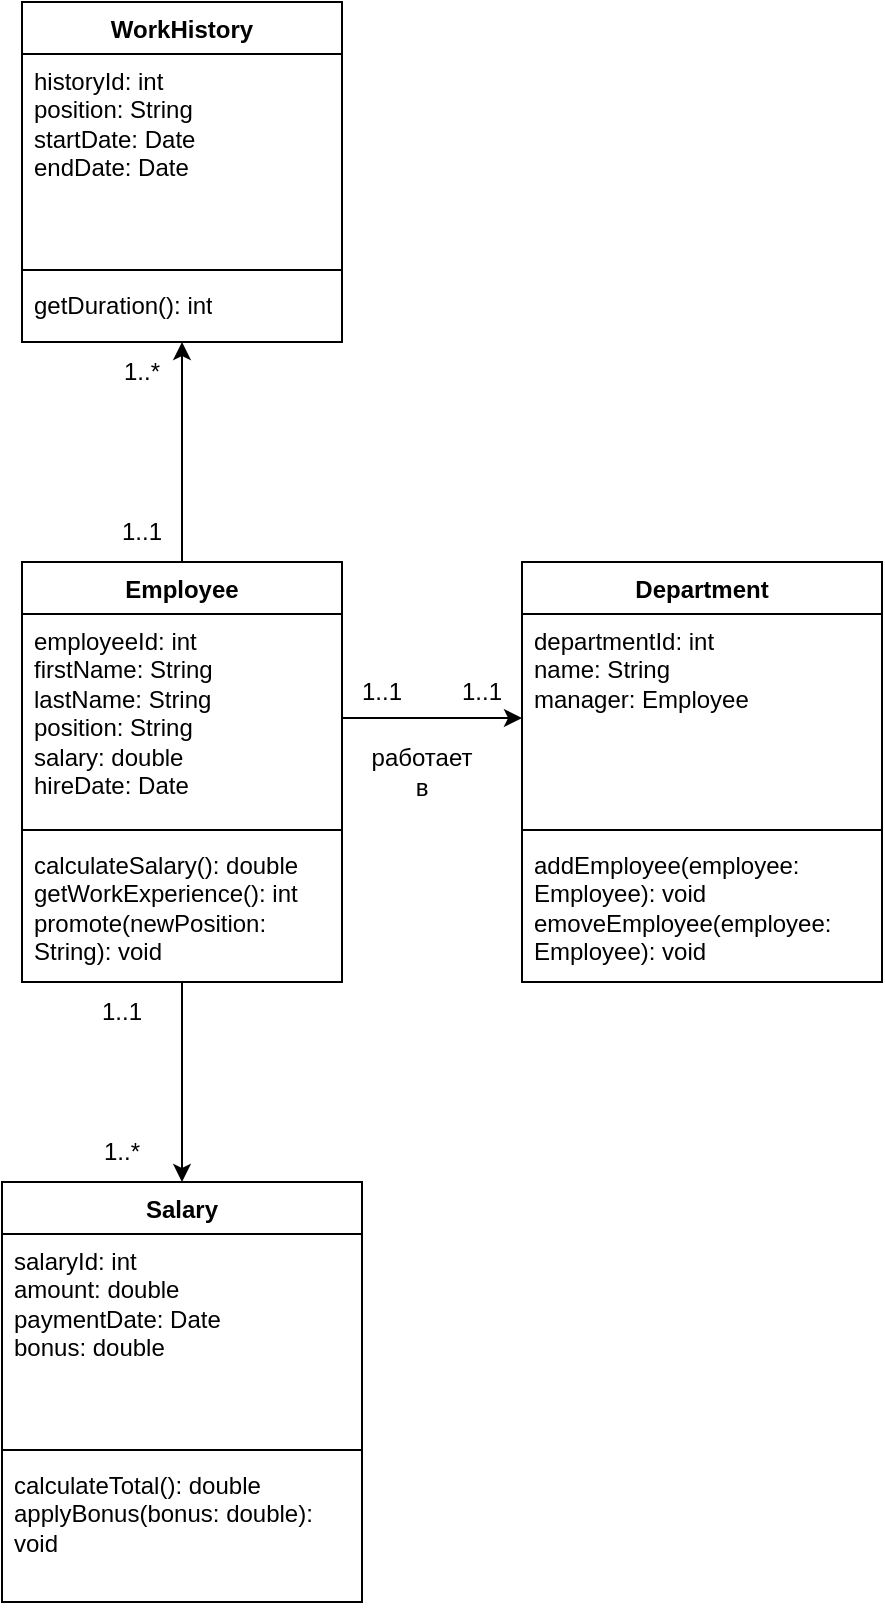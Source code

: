 <mxfile version="28.2.7">
  <diagram name="Страница — 1" id="9SJCnznICadPB8DR5V3s">
    <mxGraphModel dx="455" dy="1028" grid="1" gridSize="10" guides="1" tooltips="1" connect="1" arrows="1" fold="1" page="1" pageScale="1" pageWidth="827" pageHeight="1169" math="0" shadow="0">
      <root>
        <mxCell id="0" />
        <mxCell id="1" parent="0" />
        <mxCell id="bgdgGNUlHinSWnaCxkcL-25" style="edgeStyle=orthogonalEdgeStyle;rounded=0;orthogonalLoop=1;jettySize=auto;html=1;entryX=0.5;entryY=0;entryDx=0;entryDy=0;" edge="1" parent="1" source="bgdgGNUlHinSWnaCxkcL-5" target="bgdgGNUlHinSWnaCxkcL-13">
          <mxGeometry relative="1" as="geometry" />
        </mxCell>
        <mxCell id="bgdgGNUlHinSWnaCxkcL-28" style="edgeStyle=orthogonalEdgeStyle;rounded=0;orthogonalLoop=1;jettySize=auto;html=1;" edge="1" parent="1" source="bgdgGNUlHinSWnaCxkcL-5" target="bgdgGNUlHinSWnaCxkcL-17">
          <mxGeometry relative="1" as="geometry" />
        </mxCell>
        <mxCell id="bgdgGNUlHinSWnaCxkcL-5" value="Employee" style="swimlane;fontStyle=1;align=center;verticalAlign=top;childLayout=stackLayout;horizontal=1;startSize=26;horizontalStack=0;resizeParent=1;resizeParentMax=0;resizeLast=0;collapsible=1;marginBottom=0;whiteSpace=wrap;html=1;" vertex="1" parent="1">
          <mxGeometry x="60" y="340" width="160" height="210" as="geometry" />
        </mxCell>
        <mxCell id="bgdgGNUlHinSWnaCxkcL-6" value="&lt;div&gt;employeeId: int&lt;/div&gt;&lt;div&gt;firstName: String&amp;nbsp;&amp;nbsp;&lt;/div&gt;&lt;div&gt;lastName: String&lt;/div&gt;&lt;div&gt;position: String&lt;/div&gt;&lt;div&gt;salary: double&lt;/div&gt;&lt;div&gt;hireDate: Date&lt;/div&gt;&lt;div&gt;&lt;br&gt;&lt;/div&gt;" style="text;strokeColor=none;fillColor=none;align=left;verticalAlign=top;spacingLeft=4;spacingRight=4;overflow=hidden;rotatable=0;points=[[0,0.5],[1,0.5]];portConstraint=eastwest;whiteSpace=wrap;html=1;" vertex="1" parent="bgdgGNUlHinSWnaCxkcL-5">
          <mxGeometry y="26" width="160" height="104" as="geometry" />
        </mxCell>
        <mxCell id="bgdgGNUlHinSWnaCxkcL-7" value="" style="line;strokeWidth=1;fillColor=none;align=left;verticalAlign=middle;spacingTop=-1;spacingLeft=3;spacingRight=3;rotatable=0;labelPosition=right;points=[];portConstraint=eastwest;strokeColor=inherit;" vertex="1" parent="bgdgGNUlHinSWnaCxkcL-5">
          <mxGeometry y="130" width="160" height="8" as="geometry" />
        </mxCell>
        <mxCell id="bgdgGNUlHinSWnaCxkcL-8" value="&lt;div&gt;calculateSalary(): double&lt;/div&gt;&lt;div&gt;getWorkExperience(): int&lt;/div&gt;&lt;div&gt;promote(newPosition: String): void&lt;/div&gt;" style="text;strokeColor=none;fillColor=none;align=left;verticalAlign=top;spacingLeft=4;spacingRight=4;overflow=hidden;rotatable=0;points=[[0,0.5],[1,0.5]];portConstraint=eastwest;whiteSpace=wrap;html=1;" vertex="1" parent="bgdgGNUlHinSWnaCxkcL-5">
          <mxGeometry y="138" width="160" height="72" as="geometry" />
        </mxCell>
        <mxCell id="bgdgGNUlHinSWnaCxkcL-9" value="Department" style="swimlane;fontStyle=1;align=center;verticalAlign=top;childLayout=stackLayout;horizontal=1;startSize=26;horizontalStack=0;resizeParent=1;resizeParentMax=0;resizeLast=0;collapsible=1;marginBottom=0;whiteSpace=wrap;html=1;" vertex="1" parent="1">
          <mxGeometry x="310" y="340" width="180" height="210" as="geometry" />
        </mxCell>
        <mxCell id="bgdgGNUlHinSWnaCxkcL-10" value="&lt;div&gt;&lt;div&gt;departmentId: int&lt;/div&gt;&lt;div&gt;name: String&lt;/div&gt;&lt;div&gt;manager: Employee&lt;/div&gt;&lt;/div&gt;" style="text;strokeColor=none;fillColor=none;align=left;verticalAlign=top;spacingLeft=4;spacingRight=4;overflow=hidden;rotatable=0;points=[[0,0.5],[1,0.5]];portConstraint=eastwest;whiteSpace=wrap;html=1;" vertex="1" parent="bgdgGNUlHinSWnaCxkcL-9">
          <mxGeometry y="26" width="180" height="104" as="geometry" />
        </mxCell>
        <mxCell id="bgdgGNUlHinSWnaCxkcL-11" value="" style="line;strokeWidth=1;fillColor=none;align=left;verticalAlign=middle;spacingTop=-1;spacingLeft=3;spacingRight=3;rotatable=0;labelPosition=right;points=[];portConstraint=eastwest;strokeColor=inherit;" vertex="1" parent="bgdgGNUlHinSWnaCxkcL-9">
          <mxGeometry y="130" width="180" height="8" as="geometry" />
        </mxCell>
        <mxCell id="bgdgGNUlHinSWnaCxkcL-12" value="&lt;div&gt;addEmployee(employee: Employee): void&lt;/div&gt;&lt;div&gt;emoveEmployee(employee: Employee): void&lt;/div&gt;" style="text;strokeColor=none;fillColor=none;align=left;verticalAlign=top;spacingLeft=4;spacingRight=4;overflow=hidden;rotatable=0;points=[[0,0.5],[1,0.5]];portConstraint=eastwest;whiteSpace=wrap;html=1;" vertex="1" parent="bgdgGNUlHinSWnaCxkcL-9">
          <mxGeometry y="138" width="180" height="72" as="geometry" />
        </mxCell>
        <mxCell id="bgdgGNUlHinSWnaCxkcL-13" value="Salary" style="swimlane;fontStyle=1;align=center;verticalAlign=top;childLayout=stackLayout;horizontal=1;startSize=26;horizontalStack=0;resizeParent=1;resizeParentMax=0;resizeLast=0;collapsible=1;marginBottom=0;whiteSpace=wrap;html=1;" vertex="1" parent="1">
          <mxGeometry x="50" y="650" width="180" height="210" as="geometry" />
        </mxCell>
        <mxCell id="bgdgGNUlHinSWnaCxkcL-14" value="&lt;div&gt;salaryId: int&lt;/div&gt;&lt;div&gt;amount: double&lt;/div&gt;&lt;div&gt;paymentDate: Date&lt;/div&gt;&lt;div&gt;bonus: double&lt;/div&gt;" style="text;strokeColor=none;fillColor=none;align=left;verticalAlign=top;spacingLeft=4;spacingRight=4;overflow=hidden;rotatable=0;points=[[0,0.5],[1,0.5]];portConstraint=eastwest;whiteSpace=wrap;html=1;" vertex="1" parent="bgdgGNUlHinSWnaCxkcL-13">
          <mxGeometry y="26" width="180" height="104" as="geometry" />
        </mxCell>
        <mxCell id="bgdgGNUlHinSWnaCxkcL-15" value="" style="line;strokeWidth=1;fillColor=none;align=left;verticalAlign=middle;spacingTop=-1;spacingLeft=3;spacingRight=3;rotatable=0;labelPosition=right;points=[];portConstraint=eastwest;strokeColor=inherit;" vertex="1" parent="bgdgGNUlHinSWnaCxkcL-13">
          <mxGeometry y="130" width="180" height="8" as="geometry" />
        </mxCell>
        <mxCell id="bgdgGNUlHinSWnaCxkcL-16" value="&lt;div&gt;calculateTotal(): double&lt;/div&gt;&lt;div&gt;applyBonus(bonus: double): void&lt;/div&gt;" style="text;strokeColor=none;fillColor=none;align=left;verticalAlign=top;spacingLeft=4;spacingRight=4;overflow=hidden;rotatable=0;points=[[0,0.5],[1,0.5]];portConstraint=eastwest;whiteSpace=wrap;html=1;" vertex="1" parent="bgdgGNUlHinSWnaCxkcL-13">
          <mxGeometry y="138" width="180" height="72" as="geometry" />
        </mxCell>
        <mxCell id="bgdgGNUlHinSWnaCxkcL-17" value="WorkHistory" style="swimlane;fontStyle=1;align=center;verticalAlign=top;childLayout=stackLayout;horizontal=1;startSize=26;horizontalStack=0;resizeParent=1;resizeParentMax=0;resizeLast=0;collapsible=1;marginBottom=0;whiteSpace=wrap;html=1;" vertex="1" parent="1">
          <mxGeometry x="60" y="60" width="160" height="170" as="geometry" />
        </mxCell>
        <mxCell id="bgdgGNUlHinSWnaCxkcL-18" value="&lt;div&gt;&lt;div&gt;historyId: int&lt;/div&gt;&lt;div&gt;position: String&lt;/div&gt;&lt;div&gt;startDate: Date&lt;/div&gt;&lt;div&gt;endDate: Date&lt;/div&gt;&lt;/div&gt;" style="text;strokeColor=none;fillColor=none;align=left;verticalAlign=top;spacingLeft=4;spacingRight=4;overflow=hidden;rotatable=0;points=[[0,0.5],[1,0.5]];portConstraint=eastwest;whiteSpace=wrap;html=1;" vertex="1" parent="bgdgGNUlHinSWnaCxkcL-17">
          <mxGeometry y="26" width="160" height="104" as="geometry" />
        </mxCell>
        <mxCell id="bgdgGNUlHinSWnaCxkcL-19" value="" style="line;strokeWidth=1;fillColor=none;align=left;verticalAlign=middle;spacingTop=-1;spacingLeft=3;spacingRight=3;rotatable=0;labelPosition=right;points=[];portConstraint=eastwest;strokeColor=inherit;" vertex="1" parent="bgdgGNUlHinSWnaCxkcL-17">
          <mxGeometry y="130" width="160" height="8" as="geometry" />
        </mxCell>
        <mxCell id="bgdgGNUlHinSWnaCxkcL-20" value="getDuration(): int" style="text;strokeColor=none;fillColor=none;align=left;verticalAlign=top;spacingLeft=4;spacingRight=4;overflow=hidden;rotatable=0;points=[[0,0.5],[1,0.5]];portConstraint=eastwest;whiteSpace=wrap;html=1;" vertex="1" parent="bgdgGNUlHinSWnaCxkcL-17">
          <mxGeometry y="138" width="160" height="32" as="geometry" />
        </mxCell>
        <mxCell id="bgdgGNUlHinSWnaCxkcL-21" value="" style="edgeStyle=orthogonalEdgeStyle;rounded=0;orthogonalLoop=1;jettySize=auto;html=1;" edge="1" parent="1" source="bgdgGNUlHinSWnaCxkcL-6" target="bgdgGNUlHinSWnaCxkcL-10">
          <mxGeometry relative="1" as="geometry" />
        </mxCell>
        <mxCell id="bgdgGNUlHinSWnaCxkcL-22" value="1..1" style="text;html=1;whiteSpace=wrap;strokeColor=none;fillColor=none;align=center;verticalAlign=middle;rounded=0;" vertex="1" parent="1">
          <mxGeometry x="210" y="390" width="60" height="30" as="geometry" />
        </mxCell>
        <mxCell id="bgdgGNUlHinSWnaCxkcL-23" value="1..1" style="text;html=1;whiteSpace=wrap;strokeColor=none;fillColor=none;align=center;verticalAlign=middle;rounded=0;" vertex="1" parent="1">
          <mxGeometry x="260" y="390" width="60" height="30" as="geometry" />
        </mxCell>
        <mxCell id="bgdgGNUlHinSWnaCxkcL-24" value="работает в" style="text;html=1;whiteSpace=wrap;strokeColor=none;fillColor=none;align=center;verticalAlign=middle;rounded=0;" vertex="1" parent="1">
          <mxGeometry x="230" y="430" width="60" height="30" as="geometry" />
        </mxCell>
        <mxCell id="bgdgGNUlHinSWnaCxkcL-26" value="1..1" style="text;html=1;whiteSpace=wrap;strokeColor=none;fillColor=none;align=center;verticalAlign=middle;rounded=0;" vertex="1" parent="1">
          <mxGeometry x="80" y="550" width="60" height="30" as="geometry" />
        </mxCell>
        <mxCell id="bgdgGNUlHinSWnaCxkcL-27" value="1..*" style="text;html=1;whiteSpace=wrap;strokeColor=none;fillColor=none;align=center;verticalAlign=middle;rounded=0;" vertex="1" parent="1">
          <mxGeometry x="80" y="620" width="60" height="30" as="geometry" />
        </mxCell>
        <mxCell id="bgdgGNUlHinSWnaCxkcL-29" value="1..1" style="text;html=1;whiteSpace=wrap;strokeColor=none;fillColor=none;align=center;verticalAlign=middle;rounded=0;" vertex="1" parent="1">
          <mxGeometry x="90" y="310" width="60" height="30" as="geometry" />
        </mxCell>
        <mxCell id="bgdgGNUlHinSWnaCxkcL-30" value="1..*" style="text;html=1;whiteSpace=wrap;strokeColor=none;fillColor=none;align=center;verticalAlign=middle;rounded=0;" vertex="1" parent="1">
          <mxGeometry x="90" y="230" width="60" height="30" as="geometry" />
        </mxCell>
      </root>
    </mxGraphModel>
  </diagram>
</mxfile>

